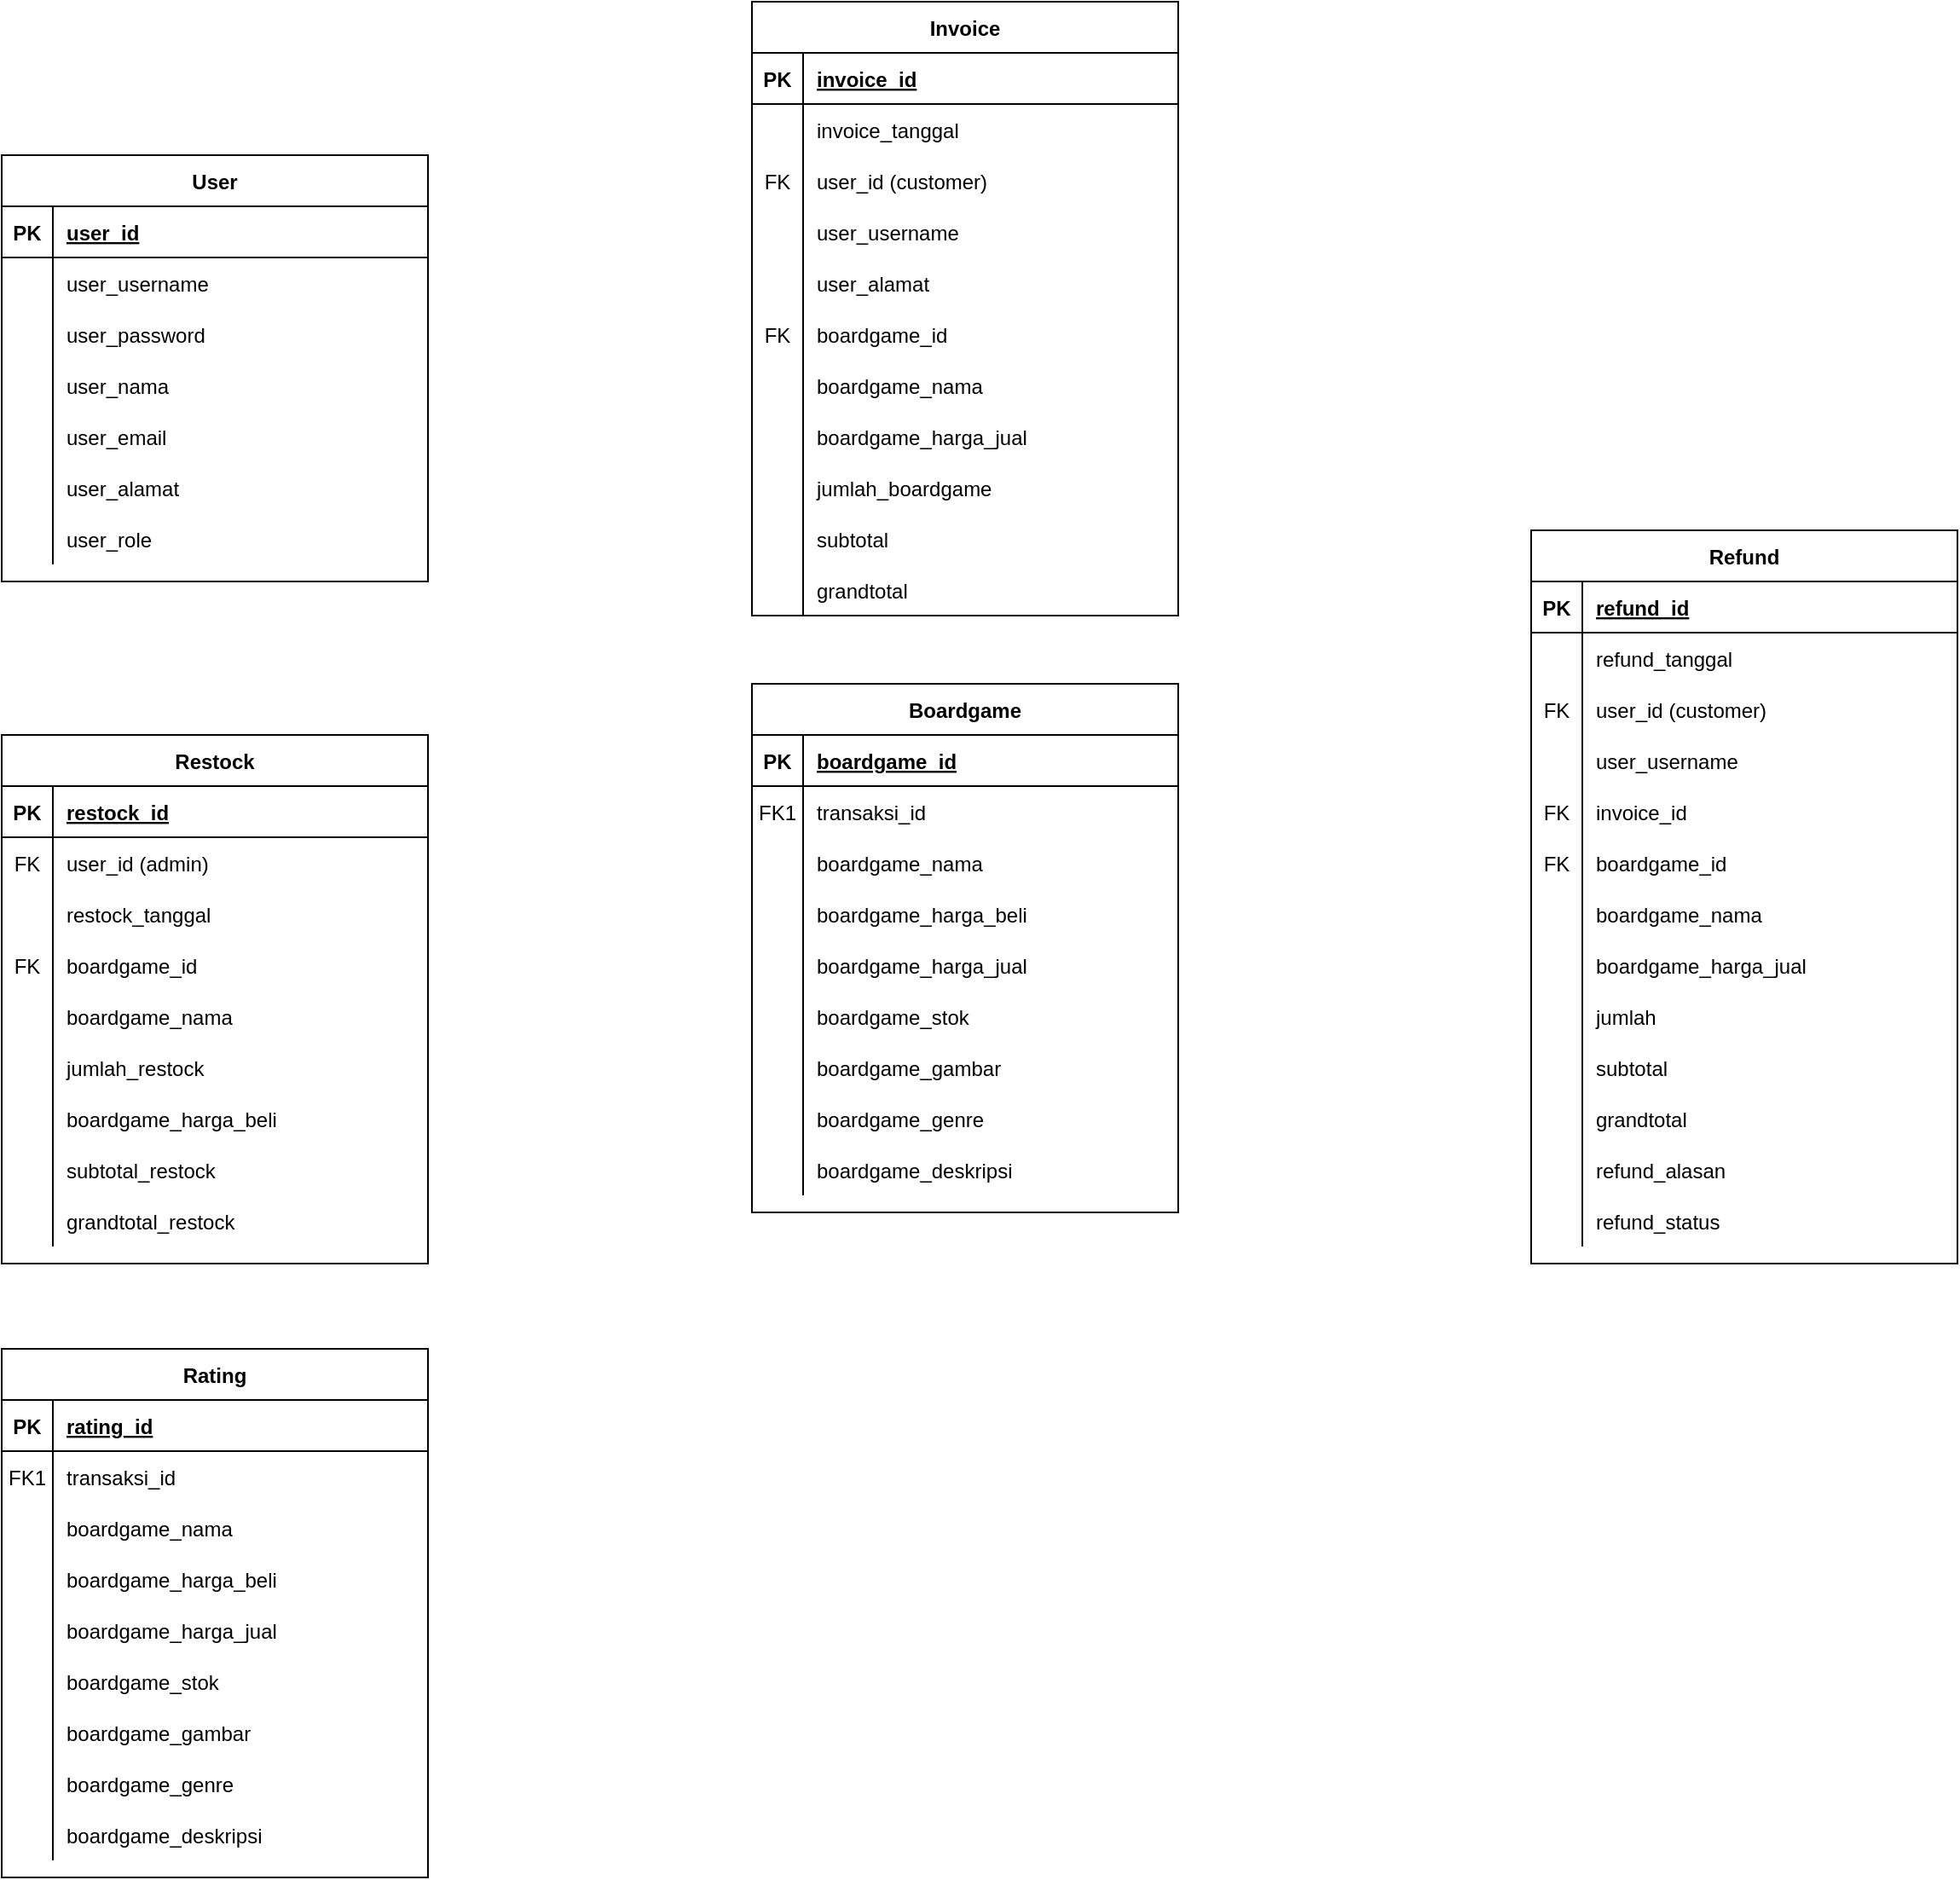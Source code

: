 <mxfile version="16.5.1" type="device"><diagram id="yUJh_EiVW8-0mpAHqw86" name="Page-1"><mxGraphModel dx="1497" dy="921" grid="1" gridSize="10" guides="1" tooltips="1" connect="1" arrows="1" fold="1" page="1" pageScale="1" pageWidth="850" pageHeight="1100" math="0" shadow="0"><root><mxCell id="0"/><mxCell id="1" parent="0"/><mxCell id="H5NenRMoSsodgB9nX_Hg-1" value="Invoice" style="shape=table;startSize=30;container=1;collapsible=1;childLayout=tableLayout;fixedRows=1;rowLines=0;fontStyle=1;align=center;resizeLast=1;" parent="1" vertex="1"><mxGeometry x="710" y="370" width="250" height="360" as="geometry"/></mxCell><mxCell id="H5NenRMoSsodgB9nX_Hg-2" value="" style="shape=partialRectangle;collapsible=0;dropTarget=0;pointerEvents=0;fillColor=none;points=[[0,0.5],[1,0.5]];portConstraint=eastwest;top=0;left=0;right=0;bottom=1;" parent="H5NenRMoSsodgB9nX_Hg-1" vertex="1"><mxGeometry y="30" width="250" height="30" as="geometry"/></mxCell><mxCell id="H5NenRMoSsodgB9nX_Hg-3" value="PK" style="shape=partialRectangle;overflow=hidden;connectable=0;fillColor=none;top=0;left=0;bottom=0;right=0;fontStyle=1;" parent="H5NenRMoSsodgB9nX_Hg-2" vertex="1"><mxGeometry width="30" height="30" as="geometry"><mxRectangle width="30" height="30" as="alternateBounds"/></mxGeometry></mxCell><mxCell id="H5NenRMoSsodgB9nX_Hg-4" value="invoice_id" style="shape=partialRectangle;overflow=hidden;connectable=0;fillColor=none;top=0;left=0;bottom=0;right=0;align=left;spacingLeft=6;fontStyle=5;" parent="H5NenRMoSsodgB9nX_Hg-2" vertex="1"><mxGeometry x="30" width="220" height="30" as="geometry"><mxRectangle width="220" height="30" as="alternateBounds"/></mxGeometry></mxCell><mxCell id="H5NenRMoSsodgB9nX_Hg-5" value="" style="shape=partialRectangle;collapsible=0;dropTarget=0;pointerEvents=0;fillColor=none;points=[[0,0.5],[1,0.5]];portConstraint=eastwest;top=0;left=0;right=0;bottom=0;" parent="H5NenRMoSsodgB9nX_Hg-1" vertex="1"><mxGeometry y="60" width="250" height="30" as="geometry"/></mxCell><mxCell id="H5NenRMoSsodgB9nX_Hg-6" value="" style="shape=partialRectangle;overflow=hidden;connectable=0;fillColor=none;top=0;left=0;bottom=0;right=0;" parent="H5NenRMoSsodgB9nX_Hg-5" vertex="1"><mxGeometry width="30" height="30" as="geometry"><mxRectangle width="30" height="30" as="alternateBounds"/></mxGeometry></mxCell><mxCell id="H5NenRMoSsodgB9nX_Hg-7" value="invoice_tanggal" style="shape=partialRectangle;overflow=hidden;connectable=0;fillColor=none;top=0;left=0;bottom=0;right=0;align=left;spacingLeft=6;" parent="H5NenRMoSsodgB9nX_Hg-5" vertex="1"><mxGeometry x="30" width="220" height="30" as="geometry"><mxRectangle width="220" height="30" as="alternateBounds"/></mxGeometry></mxCell><mxCell id="H5NenRMoSsodgB9nX_Hg-8" value="" style="shape=partialRectangle;collapsible=0;dropTarget=0;pointerEvents=0;fillColor=none;points=[[0,0.5],[1,0.5]];portConstraint=eastwest;top=0;left=0;right=0;bottom=0;" parent="H5NenRMoSsodgB9nX_Hg-1" vertex="1"><mxGeometry y="90" width="250" height="30" as="geometry"/></mxCell><mxCell id="H5NenRMoSsodgB9nX_Hg-9" value="FK" style="shape=partialRectangle;overflow=hidden;connectable=0;fillColor=none;top=0;left=0;bottom=0;right=0;" parent="H5NenRMoSsodgB9nX_Hg-8" vertex="1"><mxGeometry width="30" height="30" as="geometry"><mxRectangle width="30" height="30" as="alternateBounds"/></mxGeometry></mxCell><mxCell id="H5NenRMoSsodgB9nX_Hg-10" value="user_id (customer)" style="shape=partialRectangle;overflow=hidden;connectable=0;fillColor=none;top=0;left=0;bottom=0;right=0;align=left;spacingLeft=6;" parent="H5NenRMoSsodgB9nX_Hg-8" vertex="1"><mxGeometry x="30" width="220" height="30" as="geometry"><mxRectangle width="220" height="30" as="alternateBounds"/></mxGeometry></mxCell><mxCell id="H5NenRMoSsodgB9nX_Hg-11" value="" style="shape=partialRectangle;collapsible=0;dropTarget=0;pointerEvents=0;fillColor=none;points=[[0,0.5],[1,0.5]];portConstraint=eastwest;top=0;left=0;right=0;bottom=0;" parent="H5NenRMoSsodgB9nX_Hg-1" vertex="1"><mxGeometry y="120" width="250" height="30" as="geometry"/></mxCell><mxCell id="H5NenRMoSsodgB9nX_Hg-12" value="" style="shape=partialRectangle;overflow=hidden;connectable=0;fillColor=none;top=0;left=0;bottom=0;right=0;" parent="H5NenRMoSsodgB9nX_Hg-11" vertex="1"><mxGeometry width="30" height="30" as="geometry"><mxRectangle width="30" height="30" as="alternateBounds"/></mxGeometry></mxCell><mxCell id="H5NenRMoSsodgB9nX_Hg-13" value="user_username" style="shape=partialRectangle;overflow=hidden;connectable=0;fillColor=none;top=0;left=0;bottom=0;right=0;align=left;spacingLeft=6;" parent="H5NenRMoSsodgB9nX_Hg-11" vertex="1"><mxGeometry x="30" width="220" height="30" as="geometry"><mxRectangle width="220" height="30" as="alternateBounds"/></mxGeometry></mxCell><mxCell id="H5NenRMoSsodgB9nX_Hg-14" value="" style="shape=partialRectangle;collapsible=0;dropTarget=0;pointerEvents=0;fillColor=none;points=[[0,0.5],[1,0.5]];portConstraint=eastwest;top=0;left=0;right=0;bottom=0;" parent="H5NenRMoSsodgB9nX_Hg-1" vertex="1"><mxGeometry y="150" width="250" height="30" as="geometry"/></mxCell><mxCell id="H5NenRMoSsodgB9nX_Hg-15" value="" style="shape=partialRectangle;overflow=hidden;connectable=0;fillColor=none;top=0;left=0;bottom=0;right=0;" parent="H5NenRMoSsodgB9nX_Hg-14" vertex="1"><mxGeometry width="30" height="30" as="geometry"><mxRectangle width="30" height="30" as="alternateBounds"/></mxGeometry></mxCell><mxCell id="H5NenRMoSsodgB9nX_Hg-16" value="user_alamat" style="shape=partialRectangle;overflow=hidden;connectable=0;fillColor=none;top=0;left=0;bottom=0;right=0;align=left;spacingLeft=6;" parent="H5NenRMoSsodgB9nX_Hg-14" vertex="1"><mxGeometry x="30" width="220" height="30" as="geometry"><mxRectangle width="220" height="30" as="alternateBounds"/></mxGeometry></mxCell><mxCell id="H5NenRMoSsodgB9nX_Hg-20" value="" style="shape=partialRectangle;collapsible=0;dropTarget=0;pointerEvents=0;fillColor=none;points=[[0,0.5],[1,0.5]];portConstraint=eastwest;top=0;left=0;right=0;bottom=0;" parent="H5NenRMoSsodgB9nX_Hg-1" vertex="1"><mxGeometry y="180" width="250" height="30" as="geometry"/></mxCell><mxCell id="H5NenRMoSsodgB9nX_Hg-21" value="FK" style="shape=partialRectangle;overflow=hidden;connectable=0;fillColor=none;top=0;left=0;bottom=0;right=0;" parent="H5NenRMoSsodgB9nX_Hg-20" vertex="1"><mxGeometry width="30" height="30" as="geometry"><mxRectangle width="30" height="30" as="alternateBounds"/></mxGeometry></mxCell><mxCell id="H5NenRMoSsodgB9nX_Hg-22" value="boardgame_id" style="shape=partialRectangle;overflow=hidden;connectable=0;fillColor=none;top=0;left=0;bottom=0;right=0;align=left;spacingLeft=6;" parent="H5NenRMoSsodgB9nX_Hg-20" vertex="1"><mxGeometry x="30" width="220" height="30" as="geometry"><mxRectangle width="220" height="30" as="alternateBounds"/></mxGeometry></mxCell><mxCell id="H5NenRMoSsodgB9nX_Hg-23" value="" style="shape=partialRectangle;collapsible=0;dropTarget=0;pointerEvents=0;fillColor=none;points=[[0,0.5],[1,0.5]];portConstraint=eastwest;top=0;left=0;right=0;bottom=0;" parent="H5NenRMoSsodgB9nX_Hg-1" vertex="1"><mxGeometry y="210" width="250" height="30" as="geometry"/></mxCell><mxCell id="H5NenRMoSsodgB9nX_Hg-24" value="" style="shape=partialRectangle;overflow=hidden;connectable=0;fillColor=none;top=0;left=0;bottom=0;right=0;" parent="H5NenRMoSsodgB9nX_Hg-23" vertex="1"><mxGeometry width="30" height="30" as="geometry"><mxRectangle width="30" height="30" as="alternateBounds"/></mxGeometry></mxCell><mxCell id="H5NenRMoSsodgB9nX_Hg-25" value="boardgame_nama" style="shape=partialRectangle;overflow=hidden;connectable=0;fillColor=none;top=0;left=0;bottom=0;right=0;align=left;spacingLeft=6;" parent="H5NenRMoSsodgB9nX_Hg-23" vertex="1"><mxGeometry x="30" width="220" height="30" as="geometry"><mxRectangle width="220" height="30" as="alternateBounds"/></mxGeometry></mxCell><mxCell id="H5NenRMoSsodgB9nX_Hg-26" value="" style="shape=partialRectangle;collapsible=0;dropTarget=0;pointerEvents=0;fillColor=none;points=[[0,0.5],[1,0.5]];portConstraint=eastwest;top=0;left=0;right=0;bottom=0;" parent="H5NenRMoSsodgB9nX_Hg-1" vertex="1"><mxGeometry y="240" width="250" height="30" as="geometry"/></mxCell><mxCell id="H5NenRMoSsodgB9nX_Hg-27" value="" style="shape=partialRectangle;overflow=hidden;connectable=0;fillColor=none;top=0;left=0;bottom=0;right=0;" parent="H5NenRMoSsodgB9nX_Hg-26" vertex="1"><mxGeometry width="30" height="30" as="geometry"><mxRectangle width="30" height="30" as="alternateBounds"/></mxGeometry></mxCell><mxCell id="H5NenRMoSsodgB9nX_Hg-28" value="boardgame_harga_jual" style="shape=partialRectangle;overflow=hidden;connectable=0;fillColor=none;top=0;left=0;bottom=0;right=0;align=left;spacingLeft=6;" parent="H5NenRMoSsodgB9nX_Hg-26" vertex="1"><mxGeometry x="30" width="220" height="30" as="geometry"><mxRectangle width="220" height="30" as="alternateBounds"/></mxGeometry></mxCell><mxCell id="H5NenRMoSsodgB9nX_Hg-29" value="" style="shape=partialRectangle;collapsible=0;dropTarget=0;pointerEvents=0;fillColor=none;points=[[0,0.5],[1,0.5]];portConstraint=eastwest;top=0;left=0;right=0;bottom=0;" parent="H5NenRMoSsodgB9nX_Hg-1" vertex="1"><mxGeometry y="270" width="250" height="30" as="geometry"/></mxCell><mxCell id="H5NenRMoSsodgB9nX_Hg-30" value="" style="shape=partialRectangle;overflow=hidden;connectable=0;fillColor=none;top=0;left=0;bottom=0;right=0;" parent="H5NenRMoSsodgB9nX_Hg-29" vertex="1"><mxGeometry width="30" height="30" as="geometry"><mxRectangle width="30" height="30" as="alternateBounds"/></mxGeometry></mxCell><mxCell id="H5NenRMoSsodgB9nX_Hg-31" value="jumlah_boardgame" style="shape=partialRectangle;overflow=hidden;connectable=0;fillColor=none;top=0;left=0;bottom=0;right=0;align=left;spacingLeft=6;" parent="H5NenRMoSsodgB9nX_Hg-29" vertex="1"><mxGeometry x="30" width="220" height="30" as="geometry"><mxRectangle width="220" height="30" as="alternateBounds"/></mxGeometry></mxCell><mxCell id="H5NenRMoSsodgB9nX_Hg-32" value="" style="shape=partialRectangle;collapsible=0;dropTarget=0;pointerEvents=0;fillColor=none;points=[[0,0.5],[1,0.5]];portConstraint=eastwest;top=0;left=0;right=0;bottom=0;" parent="H5NenRMoSsodgB9nX_Hg-1" vertex="1"><mxGeometry y="300" width="250" height="30" as="geometry"/></mxCell><mxCell id="H5NenRMoSsodgB9nX_Hg-33" value="" style="shape=partialRectangle;overflow=hidden;connectable=0;fillColor=none;top=0;left=0;bottom=0;right=0;" parent="H5NenRMoSsodgB9nX_Hg-32" vertex="1"><mxGeometry width="30" height="30" as="geometry"><mxRectangle width="30" height="30" as="alternateBounds"/></mxGeometry></mxCell><mxCell id="H5NenRMoSsodgB9nX_Hg-34" value="subtotal" style="shape=partialRectangle;overflow=hidden;connectable=0;fillColor=none;top=0;left=0;bottom=0;right=0;align=left;spacingLeft=6;" parent="H5NenRMoSsodgB9nX_Hg-32" vertex="1"><mxGeometry x="30" width="220" height="30" as="geometry"><mxRectangle width="220" height="30" as="alternateBounds"/></mxGeometry></mxCell><mxCell id="H5NenRMoSsodgB9nX_Hg-35" value="" style="shape=partialRectangle;collapsible=0;dropTarget=0;pointerEvents=0;fillColor=none;points=[[0,0.5],[1,0.5]];portConstraint=eastwest;top=0;left=0;right=0;bottom=0;" parent="H5NenRMoSsodgB9nX_Hg-1" vertex="1"><mxGeometry y="330" width="250" height="30" as="geometry"/></mxCell><mxCell id="H5NenRMoSsodgB9nX_Hg-36" value="" style="shape=partialRectangle;overflow=hidden;connectable=0;fillColor=none;top=0;left=0;bottom=0;right=0;" parent="H5NenRMoSsodgB9nX_Hg-35" vertex="1"><mxGeometry width="30" height="30" as="geometry"><mxRectangle width="30" height="30" as="alternateBounds"/></mxGeometry></mxCell><mxCell id="H5NenRMoSsodgB9nX_Hg-37" value="grandtotal" style="shape=partialRectangle;overflow=hidden;connectable=0;fillColor=none;top=0;left=0;bottom=0;right=0;align=left;spacingLeft=6;" parent="H5NenRMoSsodgB9nX_Hg-35" vertex="1"><mxGeometry x="30" width="220" height="30" as="geometry"><mxRectangle width="220" height="30" as="alternateBounds"/></mxGeometry></mxCell><mxCell id="H5NenRMoSsodgB9nX_Hg-38" value="Boardgame" style="shape=table;startSize=30;container=1;collapsible=1;childLayout=tableLayout;fixedRows=1;rowLines=0;fontStyle=1;align=center;resizeLast=1;" parent="1" vertex="1"><mxGeometry x="710" y="770" width="250" height="310" as="geometry"/></mxCell><mxCell id="H5NenRMoSsodgB9nX_Hg-39" value="" style="shape=partialRectangle;collapsible=0;dropTarget=0;pointerEvents=0;fillColor=none;points=[[0,0.5],[1,0.5]];portConstraint=eastwest;top=0;left=0;right=0;bottom=1;" parent="H5NenRMoSsodgB9nX_Hg-38" vertex="1"><mxGeometry y="30" width="250" height="30" as="geometry"/></mxCell><mxCell id="H5NenRMoSsodgB9nX_Hg-40" value="PK" style="shape=partialRectangle;overflow=hidden;connectable=0;fillColor=none;top=0;left=0;bottom=0;right=0;fontStyle=1;" parent="H5NenRMoSsodgB9nX_Hg-39" vertex="1"><mxGeometry width="30" height="30" as="geometry"><mxRectangle width="30" height="30" as="alternateBounds"/></mxGeometry></mxCell><mxCell id="H5NenRMoSsodgB9nX_Hg-41" value="boardgame_id" style="shape=partialRectangle;overflow=hidden;connectable=0;fillColor=none;top=0;left=0;bottom=0;right=0;align=left;spacingLeft=6;fontStyle=5;" parent="H5NenRMoSsodgB9nX_Hg-39" vertex="1"><mxGeometry x="30" width="220" height="30" as="geometry"><mxRectangle width="220" height="30" as="alternateBounds"/></mxGeometry></mxCell><mxCell id="H5NenRMoSsodgB9nX_Hg-42" value="" style="shape=partialRectangle;collapsible=0;dropTarget=0;pointerEvents=0;fillColor=none;points=[[0,0.5],[1,0.5]];portConstraint=eastwest;top=0;left=0;right=0;bottom=0;" parent="H5NenRMoSsodgB9nX_Hg-38" vertex="1"><mxGeometry y="60" width="250" height="30" as="geometry"/></mxCell><mxCell id="H5NenRMoSsodgB9nX_Hg-43" value="FK1" style="shape=partialRectangle;overflow=hidden;connectable=0;fillColor=none;top=0;left=0;bottom=0;right=0;" parent="H5NenRMoSsodgB9nX_Hg-42" vertex="1"><mxGeometry width="30" height="30" as="geometry"><mxRectangle width="30" height="30" as="alternateBounds"/></mxGeometry></mxCell><mxCell id="H5NenRMoSsodgB9nX_Hg-44" value="transaksi_id" style="shape=partialRectangle;overflow=hidden;connectable=0;fillColor=none;top=0;left=0;bottom=0;right=0;align=left;spacingLeft=6;" parent="H5NenRMoSsodgB9nX_Hg-42" vertex="1"><mxGeometry x="30" width="220" height="30" as="geometry"><mxRectangle width="220" height="30" as="alternateBounds"/></mxGeometry></mxCell><mxCell id="H5NenRMoSsodgB9nX_Hg-45" value="" style="shape=partialRectangle;collapsible=0;dropTarget=0;pointerEvents=0;fillColor=none;points=[[0,0.5],[1,0.5]];portConstraint=eastwest;top=0;left=0;right=0;bottom=0;" parent="H5NenRMoSsodgB9nX_Hg-38" vertex="1"><mxGeometry y="90" width="250" height="30" as="geometry"/></mxCell><mxCell id="H5NenRMoSsodgB9nX_Hg-46" value="" style="shape=partialRectangle;overflow=hidden;connectable=0;fillColor=none;top=0;left=0;bottom=0;right=0;" parent="H5NenRMoSsodgB9nX_Hg-45" vertex="1"><mxGeometry width="30" height="30" as="geometry"><mxRectangle width="30" height="30" as="alternateBounds"/></mxGeometry></mxCell><mxCell id="H5NenRMoSsodgB9nX_Hg-47" value="boardgame_nama" style="shape=partialRectangle;overflow=hidden;connectable=0;fillColor=none;top=0;left=0;bottom=0;right=0;align=left;spacingLeft=6;" parent="H5NenRMoSsodgB9nX_Hg-45" vertex="1"><mxGeometry x="30" width="220" height="30" as="geometry"><mxRectangle width="220" height="30" as="alternateBounds"/></mxGeometry></mxCell><mxCell id="H5NenRMoSsodgB9nX_Hg-48" value="" style="shape=partialRectangle;collapsible=0;dropTarget=0;pointerEvents=0;fillColor=none;points=[[0,0.5],[1,0.5]];portConstraint=eastwest;top=0;left=0;right=0;bottom=0;" parent="H5NenRMoSsodgB9nX_Hg-38" vertex="1"><mxGeometry y="120" width="250" height="30" as="geometry"/></mxCell><mxCell id="H5NenRMoSsodgB9nX_Hg-49" value="" style="shape=partialRectangle;overflow=hidden;connectable=0;fillColor=none;top=0;left=0;bottom=0;right=0;" parent="H5NenRMoSsodgB9nX_Hg-48" vertex="1"><mxGeometry width="30" height="30" as="geometry"><mxRectangle width="30" height="30" as="alternateBounds"/></mxGeometry></mxCell><mxCell id="H5NenRMoSsodgB9nX_Hg-50" value="boardgame_harga_beli" style="shape=partialRectangle;overflow=hidden;connectable=0;fillColor=none;top=0;left=0;bottom=0;right=0;align=left;spacingLeft=6;" parent="H5NenRMoSsodgB9nX_Hg-48" vertex="1"><mxGeometry x="30" width="220" height="30" as="geometry"><mxRectangle width="220" height="30" as="alternateBounds"/></mxGeometry></mxCell><mxCell id="H5NenRMoSsodgB9nX_Hg-51" value="" style="shape=partialRectangle;collapsible=0;dropTarget=0;pointerEvents=0;fillColor=none;points=[[0,0.5],[1,0.5]];portConstraint=eastwest;top=0;left=0;right=0;bottom=0;" parent="H5NenRMoSsodgB9nX_Hg-38" vertex="1"><mxGeometry y="150" width="250" height="30" as="geometry"/></mxCell><mxCell id="H5NenRMoSsodgB9nX_Hg-52" value="" style="shape=partialRectangle;overflow=hidden;connectable=0;fillColor=none;top=0;left=0;bottom=0;right=0;" parent="H5NenRMoSsodgB9nX_Hg-51" vertex="1"><mxGeometry width="30" height="30" as="geometry"><mxRectangle width="30" height="30" as="alternateBounds"/></mxGeometry></mxCell><mxCell id="H5NenRMoSsodgB9nX_Hg-53" value="boardgame_harga_jual" style="shape=partialRectangle;overflow=hidden;connectable=0;fillColor=none;top=0;left=0;bottom=0;right=0;align=left;spacingLeft=6;" parent="H5NenRMoSsodgB9nX_Hg-51" vertex="1"><mxGeometry x="30" width="220" height="30" as="geometry"><mxRectangle width="220" height="30" as="alternateBounds"/></mxGeometry></mxCell><mxCell id="H5NenRMoSsodgB9nX_Hg-54" value="" style="shape=partialRectangle;collapsible=0;dropTarget=0;pointerEvents=0;fillColor=none;points=[[0,0.5],[1,0.5]];portConstraint=eastwest;top=0;left=0;right=0;bottom=0;" parent="H5NenRMoSsodgB9nX_Hg-38" vertex="1"><mxGeometry y="180" width="250" height="30" as="geometry"/></mxCell><mxCell id="H5NenRMoSsodgB9nX_Hg-55" value="" style="shape=partialRectangle;overflow=hidden;connectable=0;fillColor=none;top=0;left=0;bottom=0;right=0;" parent="H5NenRMoSsodgB9nX_Hg-54" vertex="1"><mxGeometry width="30" height="30" as="geometry"><mxRectangle width="30" height="30" as="alternateBounds"/></mxGeometry></mxCell><mxCell id="H5NenRMoSsodgB9nX_Hg-56" value="boardgame_stok" style="shape=partialRectangle;overflow=hidden;connectable=0;fillColor=none;top=0;left=0;bottom=0;right=0;align=left;spacingLeft=6;" parent="H5NenRMoSsodgB9nX_Hg-54" vertex="1"><mxGeometry x="30" width="220" height="30" as="geometry"><mxRectangle width="220" height="30" as="alternateBounds"/></mxGeometry></mxCell><mxCell id="H5NenRMoSsodgB9nX_Hg-57" value="" style="shape=partialRectangle;collapsible=0;dropTarget=0;pointerEvents=0;fillColor=none;points=[[0,0.5],[1,0.5]];portConstraint=eastwest;top=0;left=0;right=0;bottom=0;" parent="H5NenRMoSsodgB9nX_Hg-38" vertex="1"><mxGeometry y="210" width="250" height="30" as="geometry"/></mxCell><mxCell id="H5NenRMoSsodgB9nX_Hg-58" value="" style="shape=partialRectangle;overflow=hidden;connectable=0;fillColor=none;top=0;left=0;bottom=0;right=0;" parent="H5NenRMoSsodgB9nX_Hg-57" vertex="1"><mxGeometry width="30" height="30" as="geometry"><mxRectangle width="30" height="30" as="alternateBounds"/></mxGeometry></mxCell><mxCell id="H5NenRMoSsodgB9nX_Hg-59" value="boardgame_gambar" style="shape=partialRectangle;overflow=hidden;connectable=0;fillColor=none;top=0;left=0;bottom=0;right=0;align=left;spacingLeft=6;" parent="H5NenRMoSsodgB9nX_Hg-57" vertex="1"><mxGeometry x="30" width="220" height="30" as="geometry"><mxRectangle width="220" height="30" as="alternateBounds"/></mxGeometry></mxCell><mxCell id="H5NenRMoSsodgB9nX_Hg-60" value="" style="shape=partialRectangle;collapsible=0;dropTarget=0;pointerEvents=0;fillColor=none;points=[[0,0.5],[1,0.5]];portConstraint=eastwest;top=0;left=0;right=0;bottom=0;" parent="H5NenRMoSsodgB9nX_Hg-38" vertex="1"><mxGeometry y="240" width="250" height="30" as="geometry"/></mxCell><mxCell id="H5NenRMoSsodgB9nX_Hg-61" value="" style="shape=partialRectangle;overflow=hidden;connectable=0;fillColor=none;top=0;left=0;bottom=0;right=0;" parent="H5NenRMoSsodgB9nX_Hg-60" vertex="1"><mxGeometry width="30" height="30" as="geometry"><mxRectangle width="30" height="30" as="alternateBounds"/></mxGeometry></mxCell><mxCell id="H5NenRMoSsodgB9nX_Hg-62" value="boardgame_genre" style="shape=partialRectangle;overflow=hidden;connectable=0;fillColor=none;top=0;left=0;bottom=0;right=0;align=left;spacingLeft=6;" parent="H5NenRMoSsodgB9nX_Hg-60" vertex="1"><mxGeometry x="30" width="220" height="30" as="geometry"><mxRectangle width="220" height="30" as="alternateBounds"/></mxGeometry></mxCell><mxCell id="H5NenRMoSsodgB9nX_Hg-63" value="" style="shape=partialRectangle;collapsible=0;dropTarget=0;pointerEvents=0;fillColor=none;points=[[0,0.5],[1,0.5]];portConstraint=eastwest;top=0;left=0;right=0;bottom=0;" parent="H5NenRMoSsodgB9nX_Hg-38" vertex="1"><mxGeometry y="270" width="250" height="30" as="geometry"/></mxCell><mxCell id="H5NenRMoSsodgB9nX_Hg-64" value="" style="shape=partialRectangle;overflow=hidden;connectable=0;fillColor=none;top=0;left=0;bottom=0;right=0;" parent="H5NenRMoSsodgB9nX_Hg-63" vertex="1"><mxGeometry width="30" height="30" as="geometry"><mxRectangle width="30" height="30" as="alternateBounds"/></mxGeometry></mxCell><mxCell id="H5NenRMoSsodgB9nX_Hg-65" value="boardgame_deskripsi" style="shape=partialRectangle;overflow=hidden;connectable=0;fillColor=none;top=0;left=0;bottom=0;right=0;align=left;spacingLeft=6;" parent="H5NenRMoSsodgB9nX_Hg-63" vertex="1"><mxGeometry x="30" width="220" height="30" as="geometry"><mxRectangle width="220" height="30" as="alternateBounds"/></mxGeometry></mxCell><mxCell id="H5NenRMoSsodgB9nX_Hg-101" value="Restock" style="shape=table;startSize=30;container=1;collapsible=1;childLayout=tableLayout;fixedRows=1;rowLines=0;fontStyle=1;align=center;resizeLast=1;" parent="1" vertex="1"><mxGeometry x="270" y="800" width="250" height="310.0" as="geometry"/></mxCell><mxCell id="H5NenRMoSsodgB9nX_Hg-102" value="" style="shape=partialRectangle;collapsible=0;dropTarget=0;pointerEvents=0;fillColor=none;points=[[0,0.5],[1,0.5]];portConstraint=eastwest;top=0;left=0;right=0;bottom=1;" parent="H5NenRMoSsodgB9nX_Hg-101" vertex="1"><mxGeometry y="30" width="250" height="30" as="geometry"/></mxCell><mxCell id="H5NenRMoSsodgB9nX_Hg-103" value="PK" style="shape=partialRectangle;overflow=hidden;connectable=0;fillColor=none;top=0;left=0;bottom=0;right=0;fontStyle=1;" parent="H5NenRMoSsodgB9nX_Hg-102" vertex="1"><mxGeometry width="30" height="30" as="geometry"><mxRectangle width="30" height="30" as="alternateBounds"/></mxGeometry></mxCell><mxCell id="H5NenRMoSsodgB9nX_Hg-104" value="restock_id" style="shape=partialRectangle;overflow=hidden;connectable=0;fillColor=none;top=0;left=0;bottom=0;right=0;align=left;spacingLeft=6;fontStyle=5;" parent="H5NenRMoSsodgB9nX_Hg-102" vertex="1"><mxGeometry x="30" width="220" height="30" as="geometry"><mxRectangle width="220" height="30" as="alternateBounds"/></mxGeometry></mxCell><mxCell id="H5NenRMoSsodgB9nX_Hg-105" value="" style="shape=partialRectangle;collapsible=0;dropTarget=0;pointerEvents=0;fillColor=none;points=[[0,0.5],[1,0.5]];portConstraint=eastwest;top=0;left=0;right=0;bottom=0;" parent="H5NenRMoSsodgB9nX_Hg-101" vertex="1"><mxGeometry y="60" width="250" height="30" as="geometry"/></mxCell><mxCell id="H5NenRMoSsodgB9nX_Hg-106" value="FK" style="shape=partialRectangle;overflow=hidden;connectable=0;fillColor=none;top=0;left=0;bottom=0;right=0;" parent="H5NenRMoSsodgB9nX_Hg-105" vertex="1"><mxGeometry width="30" height="30" as="geometry"><mxRectangle width="30" height="30" as="alternateBounds"/></mxGeometry></mxCell><mxCell id="H5NenRMoSsodgB9nX_Hg-107" value="user_id (admin)" style="shape=partialRectangle;overflow=hidden;connectable=0;fillColor=none;top=0;left=0;bottom=0;right=0;align=left;spacingLeft=6;" parent="H5NenRMoSsodgB9nX_Hg-105" vertex="1"><mxGeometry x="30" width="220" height="30" as="geometry"><mxRectangle width="220" height="30" as="alternateBounds"/></mxGeometry></mxCell><mxCell id="H5NenRMoSsodgB9nX_Hg-108" value="" style="shape=partialRectangle;collapsible=0;dropTarget=0;pointerEvents=0;fillColor=none;points=[[0,0.5],[1,0.5]];portConstraint=eastwest;top=0;left=0;right=0;bottom=0;" parent="H5NenRMoSsodgB9nX_Hg-101" vertex="1"><mxGeometry y="90" width="250" height="30" as="geometry"/></mxCell><mxCell id="H5NenRMoSsodgB9nX_Hg-109" value="" style="shape=partialRectangle;overflow=hidden;connectable=0;fillColor=none;top=0;left=0;bottom=0;right=0;" parent="H5NenRMoSsodgB9nX_Hg-108" vertex="1"><mxGeometry width="30" height="30" as="geometry"><mxRectangle width="30" height="30" as="alternateBounds"/></mxGeometry></mxCell><mxCell id="H5NenRMoSsodgB9nX_Hg-110" value="restock_tanggal" style="shape=partialRectangle;overflow=hidden;connectable=0;fillColor=none;top=0;left=0;bottom=0;right=0;align=left;spacingLeft=6;" parent="H5NenRMoSsodgB9nX_Hg-108" vertex="1"><mxGeometry x="30" width="220" height="30" as="geometry"><mxRectangle width="220" height="30" as="alternateBounds"/></mxGeometry></mxCell><mxCell id="H5NenRMoSsodgB9nX_Hg-111" value="" style="shape=partialRectangle;collapsible=0;dropTarget=0;pointerEvents=0;fillColor=none;points=[[0,0.5],[1,0.5]];portConstraint=eastwest;top=0;left=0;right=0;bottom=0;" parent="H5NenRMoSsodgB9nX_Hg-101" vertex="1"><mxGeometry y="120" width="250" height="30" as="geometry"/></mxCell><mxCell id="H5NenRMoSsodgB9nX_Hg-112" value="FK" style="shape=partialRectangle;overflow=hidden;connectable=0;fillColor=none;top=0;left=0;bottom=0;right=0;" parent="H5NenRMoSsodgB9nX_Hg-111" vertex="1"><mxGeometry width="30" height="30" as="geometry"><mxRectangle width="30" height="30" as="alternateBounds"/></mxGeometry></mxCell><mxCell id="H5NenRMoSsodgB9nX_Hg-113" value="boardgame_id" style="shape=partialRectangle;overflow=hidden;connectable=0;fillColor=none;top=0;left=0;bottom=0;right=0;align=left;spacingLeft=6;" parent="H5NenRMoSsodgB9nX_Hg-111" vertex="1"><mxGeometry x="30" width="220" height="30" as="geometry"><mxRectangle width="220" height="30" as="alternateBounds"/></mxGeometry></mxCell><mxCell id="H5NenRMoSsodgB9nX_Hg-114" value="" style="shape=partialRectangle;collapsible=0;dropTarget=0;pointerEvents=0;fillColor=none;points=[[0,0.5],[1,0.5]];portConstraint=eastwest;top=0;left=0;right=0;bottom=0;" parent="H5NenRMoSsodgB9nX_Hg-101" vertex="1"><mxGeometry y="150" width="250" height="30" as="geometry"/></mxCell><mxCell id="H5NenRMoSsodgB9nX_Hg-115" value="" style="shape=partialRectangle;overflow=hidden;connectable=0;fillColor=none;top=0;left=0;bottom=0;right=0;" parent="H5NenRMoSsodgB9nX_Hg-114" vertex="1"><mxGeometry width="30" height="30" as="geometry"><mxRectangle width="30" height="30" as="alternateBounds"/></mxGeometry></mxCell><mxCell id="H5NenRMoSsodgB9nX_Hg-116" value="boardgame_nama" style="shape=partialRectangle;overflow=hidden;connectable=0;fillColor=none;top=0;left=0;bottom=0;right=0;align=left;spacingLeft=6;" parent="H5NenRMoSsodgB9nX_Hg-114" vertex="1"><mxGeometry x="30" width="220" height="30" as="geometry"><mxRectangle width="220" height="30" as="alternateBounds"/></mxGeometry></mxCell><mxCell id="H5NenRMoSsodgB9nX_Hg-117" value="" style="shape=partialRectangle;collapsible=0;dropTarget=0;pointerEvents=0;fillColor=none;points=[[0,0.5],[1,0.5]];portConstraint=eastwest;top=0;left=0;right=0;bottom=0;" parent="H5NenRMoSsodgB9nX_Hg-101" vertex="1"><mxGeometry y="180" width="250" height="30" as="geometry"/></mxCell><mxCell id="H5NenRMoSsodgB9nX_Hg-118" value="" style="shape=partialRectangle;overflow=hidden;connectable=0;fillColor=none;top=0;left=0;bottom=0;right=0;" parent="H5NenRMoSsodgB9nX_Hg-117" vertex="1"><mxGeometry width="30" height="30" as="geometry"><mxRectangle width="30" height="30" as="alternateBounds"/></mxGeometry></mxCell><mxCell id="H5NenRMoSsodgB9nX_Hg-119" value="jumlah_restock" style="shape=partialRectangle;overflow=hidden;connectable=0;fillColor=none;top=0;left=0;bottom=0;right=0;align=left;spacingLeft=6;" parent="H5NenRMoSsodgB9nX_Hg-117" vertex="1"><mxGeometry x="30" width="220" height="30" as="geometry"><mxRectangle width="220" height="30" as="alternateBounds"/></mxGeometry></mxCell><mxCell id="H5NenRMoSsodgB9nX_Hg-120" value="" style="shape=partialRectangle;collapsible=0;dropTarget=0;pointerEvents=0;fillColor=none;points=[[0,0.5],[1,0.5]];portConstraint=eastwest;top=0;left=0;right=0;bottom=0;" parent="H5NenRMoSsodgB9nX_Hg-101" vertex="1"><mxGeometry y="210" width="250" height="30" as="geometry"/></mxCell><mxCell id="H5NenRMoSsodgB9nX_Hg-121" value="" style="shape=partialRectangle;overflow=hidden;connectable=0;fillColor=none;top=0;left=0;bottom=0;right=0;" parent="H5NenRMoSsodgB9nX_Hg-120" vertex="1"><mxGeometry width="30" height="30" as="geometry"><mxRectangle width="30" height="30" as="alternateBounds"/></mxGeometry></mxCell><mxCell id="H5NenRMoSsodgB9nX_Hg-122" value="boardgame_harga_beli" style="shape=partialRectangle;overflow=hidden;connectable=0;fillColor=none;top=0;left=0;bottom=0;right=0;align=left;spacingLeft=6;" parent="H5NenRMoSsodgB9nX_Hg-120" vertex="1"><mxGeometry x="30" width="220" height="30" as="geometry"><mxRectangle width="220" height="30" as="alternateBounds"/></mxGeometry></mxCell><mxCell id="H5NenRMoSsodgB9nX_Hg-123" value="" style="shape=partialRectangle;collapsible=0;dropTarget=0;pointerEvents=0;fillColor=none;points=[[0,0.5],[1,0.5]];portConstraint=eastwest;top=0;left=0;right=0;bottom=0;" parent="H5NenRMoSsodgB9nX_Hg-101" vertex="1"><mxGeometry y="240" width="250" height="30" as="geometry"/></mxCell><mxCell id="H5NenRMoSsodgB9nX_Hg-124" value="" style="shape=partialRectangle;overflow=hidden;connectable=0;fillColor=none;top=0;left=0;bottom=0;right=0;" parent="H5NenRMoSsodgB9nX_Hg-123" vertex="1"><mxGeometry width="30" height="30" as="geometry"><mxRectangle width="30" height="30" as="alternateBounds"/></mxGeometry></mxCell><mxCell id="H5NenRMoSsodgB9nX_Hg-125" value="subtotal_restock" style="shape=partialRectangle;overflow=hidden;connectable=0;fillColor=none;top=0;left=0;bottom=0;right=0;align=left;spacingLeft=6;" parent="H5NenRMoSsodgB9nX_Hg-123" vertex="1"><mxGeometry x="30" width="220" height="30" as="geometry"><mxRectangle width="220" height="30" as="alternateBounds"/></mxGeometry></mxCell><mxCell id="H5NenRMoSsodgB9nX_Hg-126" value="" style="shape=partialRectangle;collapsible=0;dropTarget=0;pointerEvents=0;fillColor=none;points=[[0,0.5],[1,0.5]];portConstraint=eastwest;top=0;left=0;right=0;bottom=0;" parent="H5NenRMoSsodgB9nX_Hg-101" vertex="1"><mxGeometry y="270" width="250" height="30" as="geometry"/></mxCell><mxCell id="H5NenRMoSsodgB9nX_Hg-127" value="" style="shape=partialRectangle;overflow=hidden;connectable=0;fillColor=none;top=0;left=0;bottom=0;right=0;" parent="H5NenRMoSsodgB9nX_Hg-126" vertex="1"><mxGeometry width="30" height="30" as="geometry"><mxRectangle width="30" height="30" as="alternateBounds"/></mxGeometry></mxCell><mxCell id="H5NenRMoSsodgB9nX_Hg-128" value="grandtotal_restock" style="shape=partialRectangle;overflow=hidden;connectable=0;fillColor=none;top=0;left=0;bottom=0;right=0;align=left;spacingLeft=6;" parent="H5NenRMoSsodgB9nX_Hg-126" vertex="1"><mxGeometry x="30" width="220" height="30" as="geometry"><mxRectangle width="220" height="30" as="alternateBounds"/></mxGeometry></mxCell><mxCell id="H5NenRMoSsodgB9nX_Hg-129" value="Refund" style="shape=table;startSize=30;container=1;collapsible=1;childLayout=tableLayout;fixedRows=1;rowLines=0;fontStyle=1;align=center;resizeLast=1;" parent="1" vertex="1"><mxGeometry x="1167" y="680" width="250" height="430.0" as="geometry"/></mxCell><mxCell id="H5NenRMoSsodgB9nX_Hg-130" value="" style="shape=partialRectangle;collapsible=0;dropTarget=0;pointerEvents=0;fillColor=none;points=[[0,0.5],[1,0.5]];portConstraint=eastwest;top=0;left=0;right=0;bottom=1;" parent="H5NenRMoSsodgB9nX_Hg-129" vertex="1"><mxGeometry y="30" width="250" height="30" as="geometry"/></mxCell><mxCell id="H5NenRMoSsodgB9nX_Hg-131" value="PK" style="shape=partialRectangle;overflow=hidden;connectable=0;fillColor=none;top=0;left=0;bottom=0;right=0;fontStyle=1;" parent="H5NenRMoSsodgB9nX_Hg-130" vertex="1"><mxGeometry width="30" height="30" as="geometry"><mxRectangle width="30" height="30" as="alternateBounds"/></mxGeometry></mxCell><mxCell id="H5NenRMoSsodgB9nX_Hg-132" value="refund_id" style="shape=partialRectangle;overflow=hidden;connectable=0;fillColor=none;top=0;left=0;bottom=0;right=0;align=left;spacingLeft=6;fontStyle=5;" parent="H5NenRMoSsodgB9nX_Hg-130" vertex="1"><mxGeometry x="30" width="220" height="30" as="geometry"><mxRectangle width="220" height="30" as="alternateBounds"/></mxGeometry></mxCell><mxCell id="H5NenRMoSsodgB9nX_Hg-133" value="" style="shape=partialRectangle;collapsible=0;dropTarget=0;pointerEvents=0;fillColor=none;points=[[0,0.5],[1,0.5]];portConstraint=eastwest;top=0;left=0;right=0;bottom=0;" parent="H5NenRMoSsodgB9nX_Hg-129" vertex="1"><mxGeometry y="60" width="250" height="30" as="geometry"/></mxCell><mxCell id="H5NenRMoSsodgB9nX_Hg-134" value="" style="shape=partialRectangle;overflow=hidden;connectable=0;fillColor=none;top=0;left=0;bottom=0;right=0;" parent="H5NenRMoSsodgB9nX_Hg-133" vertex="1"><mxGeometry width="30" height="30" as="geometry"><mxRectangle width="30" height="30" as="alternateBounds"/></mxGeometry></mxCell><mxCell id="H5NenRMoSsodgB9nX_Hg-135" value="refund_tanggal" style="shape=partialRectangle;overflow=hidden;connectable=0;fillColor=none;top=0;left=0;bottom=0;right=0;align=left;spacingLeft=6;" parent="H5NenRMoSsodgB9nX_Hg-133" vertex="1"><mxGeometry x="30" width="220" height="30" as="geometry"><mxRectangle width="220" height="30" as="alternateBounds"/></mxGeometry></mxCell><mxCell id="H5NenRMoSsodgB9nX_Hg-136" value="" style="shape=partialRectangle;collapsible=0;dropTarget=0;pointerEvents=0;fillColor=none;points=[[0,0.5],[1,0.5]];portConstraint=eastwest;top=0;left=0;right=0;bottom=0;" parent="H5NenRMoSsodgB9nX_Hg-129" vertex="1"><mxGeometry y="90" width="250" height="30" as="geometry"/></mxCell><mxCell id="H5NenRMoSsodgB9nX_Hg-137" value="FK" style="shape=partialRectangle;overflow=hidden;connectable=0;fillColor=none;top=0;left=0;bottom=0;right=0;" parent="H5NenRMoSsodgB9nX_Hg-136" vertex="1"><mxGeometry width="30" height="30" as="geometry"><mxRectangle width="30" height="30" as="alternateBounds"/></mxGeometry></mxCell><mxCell id="H5NenRMoSsodgB9nX_Hg-138" value="user_id (customer)" style="shape=partialRectangle;overflow=hidden;connectable=0;fillColor=none;top=0;left=0;bottom=0;right=0;align=left;spacingLeft=6;" parent="H5NenRMoSsodgB9nX_Hg-136" vertex="1"><mxGeometry x="30" width="220" height="30" as="geometry"><mxRectangle width="220" height="30" as="alternateBounds"/></mxGeometry></mxCell><mxCell id="H5NenRMoSsodgB9nX_Hg-139" value="" style="shape=partialRectangle;collapsible=0;dropTarget=0;pointerEvents=0;fillColor=none;points=[[0,0.5],[1,0.5]];portConstraint=eastwest;top=0;left=0;right=0;bottom=0;" parent="H5NenRMoSsodgB9nX_Hg-129" vertex="1"><mxGeometry y="120" width="250" height="30" as="geometry"/></mxCell><mxCell id="H5NenRMoSsodgB9nX_Hg-140" value="" style="shape=partialRectangle;overflow=hidden;connectable=0;fillColor=none;top=0;left=0;bottom=0;right=0;" parent="H5NenRMoSsodgB9nX_Hg-139" vertex="1"><mxGeometry width="30" height="30" as="geometry"><mxRectangle width="30" height="30" as="alternateBounds"/></mxGeometry></mxCell><mxCell id="H5NenRMoSsodgB9nX_Hg-141" value="user_username" style="shape=partialRectangle;overflow=hidden;connectable=0;fillColor=none;top=0;left=0;bottom=0;right=0;align=left;spacingLeft=6;" parent="H5NenRMoSsodgB9nX_Hg-139" vertex="1"><mxGeometry x="30" width="220" height="30" as="geometry"><mxRectangle width="220" height="30" as="alternateBounds"/></mxGeometry></mxCell><mxCell id="H5NenRMoSsodgB9nX_Hg-142" value="" style="shape=partialRectangle;collapsible=0;dropTarget=0;pointerEvents=0;fillColor=none;points=[[0,0.5],[1,0.5]];portConstraint=eastwest;top=0;left=0;right=0;bottom=0;" parent="H5NenRMoSsodgB9nX_Hg-129" vertex="1"><mxGeometry y="150" width="250" height="30" as="geometry"/></mxCell><mxCell id="H5NenRMoSsodgB9nX_Hg-143" value="FK" style="shape=partialRectangle;overflow=hidden;connectable=0;fillColor=none;top=0;left=0;bottom=0;right=0;" parent="H5NenRMoSsodgB9nX_Hg-142" vertex="1"><mxGeometry width="30" height="30" as="geometry"><mxRectangle width="30" height="30" as="alternateBounds"/></mxGeometry></mxCell><mxCell id="H5NenRMoSsodgB9nX_Hg-144" value="invoice_id" style="shape=partialRectangle;overflow=hidden;connectable=0;fillColor=none;top=0;left=0;bottom=0;right=0;align=left;spacingLeft=6;" parent="H5NenRMoSsodgB9nX_Hg-142" vertex="1"><mxGeometry x="30" width="220" height="30" as="geometry"><mxRectangle width="220" height="30" as="alternateBounds"/></mxGeometry></mxCell><mxCell id="H5NenRMoSsodgB9nX_Hg-145" value="" style="shape=partialRectangle;collapsible=0;dropTarget=0;pointerEvents=0;fillColor=none;points=[[0,0.5],[1,0.5]];portConstraint=eastwest;top=0;left=0;right=0;bottom=0;" parent="H5NenRMoSsodgB9nX_Hg-129" vertex="1"><mxGeometry y="180" width="250" height="30" as="geometry"/></mxCell><mxCell id="H5NenRMoSsodgB9nX_Hg-146" value="FK" style="shape=partialRectangle;overflow=hidden;connectable=0;fillColor=none;top=0;left=0;bottom=0;right=0;" parent="H5NenRMoSsodgB9nX_Hg-145" vertex="1"><mxGeometry width="30" height="30" as="geometry"><mxRectangle width="30" height="30" as="alternateBounds"/></mxGeometry></mxCell><mxCell id="H5NenRMoSsodgB9nX_Hg-147" value="boardgame_id" style="shape=partialRectangle;overflow=hidden;connectable=0;fillColor=none;top=0;left=0;bottom=0;right=0;align=left;spacingLeft=6;" parent="H5NenRMoSsodgB9nX_Hg-145" vertex="1"><mxGeometry x="30" width="220" height="30" as="geometry"><mxRectangle width="220" height="30" as="alternateBounds"/></mxGeometry></mxCell><mxCell id="H5NenRMoSsodgB9nX_Hg-148" value="" style="shape=partialRectangle;collapsible=0;dropTarget=0;pointerEvents=0;fillColor=none;points=[[0,0.5],[1,0.5]];portConstraint=eastwest;top=0;left=0;right=0;bottom=0;" parent="H5NenRMoSsodgB9nX_Hg-129" vertex="1"><mxGeometry y="210" width="250" height="30" as="geometry"/></mxCell><mxCell id="H5NenRMoSsodgB9nX_Hg-149" value="" style="shape=partialRectangle;overflow=hidden;connectable=0;fillColor=none;top=0;left=0;bottom=0;right=0;" parent="H5NenRMoSsodgB9nX_Hg-148" vertex="1"><mxGeometry width="30" height="30" as="geometry"><mxRectangle width="30" height="30" as="alternateBounds"/></mxGeometry></mxCell><mxCell id="H5NenRMoSsodgB9nX_Hg-150" value="boardgame_nama" style="shape=partialRectangle;overflow=hidden;connectable=0;fillColor=none;top=0;left=0;bottom=0;right=0;align=left;spacingLeft=6;" parent="H5NenRMoSsodgB9nX_Hg-148" vertex="1"><mxGeometry x="30" width="220" height="30" as="geometry"><mxRectangle width="220" height="30" as="alternateBounds"/></mxGeometry></mxCell><mxCell id="H5NenRMoSsodgB9nX_Hg-151" value="" style="shape=partialRectangle;collapsible=0;dropTarget=0;pointerEvents=0;fillColor=none;points=[[0,0.5],[1,0.5]];portConstraint=eastwest;top=0;left=0;right=0;bottom=0;" parent="H5NenRMoSsodgB9nX_Hg-129" vertex="1"><mxGeometry y="240" width="250" height="30" as="geometry"/></mxCell><mxCell id="H5NenRMoSsodgB9nX_Hg-152" value="" style="shape=partialRectangle;overflow=hidden;connectable=0;fillColor=none;top=0;left=0;bottom=0;right=0;" parent="H5NenRMoSsodgB9nX_Hg-151" vertex="1"><mxGeometry width="30" height="30" as="geometry"><mxRectangle width="30" height="30" as="alternateBounds"/></mxGeometry></mxCell><mxCell id="H5NenRMoSsodgB9nX_Hg-153" value="boardgame_harga_jual" style="shape=partialRectangle;overflow=hidden;connectable=0;fillColor=none;top=0;left=0;bottom=0;right=0;align=left;spacingLeft=6;" parent="H5NenRMoSsodgB9nX_Hg-151" vertex="1"><mxGeometry x="30" width="220" height="30" as="geometry"><mxRectangle width="220" height="30" as="alternateBounds"/></mxGeometry></mxCell><mxCell id="H5NenRMoSsodgB9nX_Hg-154" value="" style="shape=partialRectangle;collapsible=0;dropTarget=0;pointerEvents=0;fillColor=none;points=[[0,0.5],[1,0.5]];portConstraint=eastwest;top=0;left=0;right=0;bottom=0;" parent="H5NenRMoSsodgB9nX_Hg-129" vertex="1"><mxGeometry y="270" width="250" height="30" as="geometry"/></mxCell><mxCell id="H5NenRMoSsodgB9nX_Hg-155" value="" style="shape=partialRectangle;overflow=hidden;connectable=0;fillColor=none;top=0;left=0;bottom=0;right=0;" parent="H5NenRMoSsodgB9nX_Hg-154" vertex="1"><mxGeometry width="30" height="30" as="geometry"><mxRectangle width="30" height="30" as="alternateBounds"/></mxGeometry></mxCell><mxCell id="H5NenRMoSsodgB9nX_Hg-156" value="jumlah" style="shape=partialRectangle;overflow=hidden;connectable=0;fillColor=none;top=0;left=0;bottom=0;right=0;align=left;spacingLeft=6;" parent="H5NenRMoSsodgB9nX_Hg-154" vertex="1"><mxGeometry x="30" width="220" height="30" as="geometry"><mxRectangle width="220" height="30" as="alternateBounds"/></mxGeometry></mxCell><mxCell id="H5NenRMoSsodgB9nX_Hg-157" value="" style="shape=partialRectangle;collapsible=0;dropTarget=0;pointerEvents=0;fillColor=none;points=[[0,0.5],[1,0.5]];portConstraint=eastwest;top=0;left=0;right=0;bottom=0;" parent="H5NenRMoSsodgB9nX_Hg-129" vertex="1"><mxGeometry y="300" width="250" height="30" as="geometry"/></mxCell><mxCell id="H5NenRMoSsodgB9nX_Hg-158" value="" style="shape=partialRectangle;overflow=hidden;connectable=0;fillColor=none;top=0;left=0;bottom=0;right=0;" parent="H5NenRMoSsodgB9nX_Hg-157" vertex="1"><mxGeometry width="30" height="30" as="geometry"><mxRectangle width="30" height="30" as="alternateBounds"/></mxGeometry></mxCell><mxCell id="H5NenRMoSsodgB9nX_Hg-159" value="subtotal" style="shape=partialRectangle;overflow=hidden;connectable=0;fillColor=none;top=0;left=0;bottom=0;right=0;align=left;spacingLeft=6;" parent="H5NenRMoSsodgB9nX_Hg-157" vertex="1"><mxGeometry x="30" width="220" height="30" as="geometry"><mxRectangle width="220" height="30" as="alternateBounds"/></mxGeometry></mxCell><mxCell id="H5NenRMoSsodgB9nX_Hg-160" value="" style="shape=partialRectangle;collapsible=0;dropTarget=0;pointerEvents=0;fillColor=none;points=[[0,0.5],[1,0.5]];portConstraint=eastwest;top=0;left=0;right=0;bottom=0;" parent="H5NenRMoSsodgB9nX_Hg-129" vertex="1"><mxGeometry y="330" width="250" height="30" as="geometry"/></mxCell><mxCell id="H5NenRMoSsodgB9nX_Hg-161" value="" style="shape=partialRectangle;overflow=hidden;connectable=0;fillColor=none;top=0;left=0;bottom=0;right=0;" parent="H5NenRMoSsodgB9nX_Hg-160" vertex="1"><mxGeometry width="30" height="30" as="geometry"><mxRectangle width="30" height="30" as="alternateBounds"/></mxGeometry></mxCell><mxCell id="H5NenRMoSsodgB9nX_Hg-162" value="grandtotal" style="shape=partialRectangle;overflow=hidden;connectable=0;fillColor=none;top=0;left=0;bottom=0;right=0;align=left;spacingLeft=6;" parent="H5NenRMoSsodgB9nX_Hg-160" vertex="1"><mxGeometry x="30" width="220" height="30" as="geometry"><mxRectangle width="220" height="30" as="alternateBounds"/></mxGeometry></mxCell><mxCell id="H5NenRMoSsodgB9nX_Hg-163" value="" style="shape=partialRectangle;collapsible=0;dropTarget=0;pointerEvents=0;fillColor=none;points=[[0,0.5],[1,0.5]];portConstraint=eastwest;top=0;left=0;right=0;bottom=0;" parent="H5NenRMoSsodgB9nX_Hg-129" vertex="1"><mxGeometry y="360" width="250" height="30" as="geometry"/></mxCell><mxCell id="H5NenRMoSsodgB9nX_Hg-164" value="" style="shape=partialRectangle;overflow=hidden;connectable=0;fillColor=none;top=0;left=0;bottom=0;right=0;" parent="H5NenRMoSsodgB9nX_Hg-163" vertex="1"><mxGeometry width="30" height="30" as="geometry"><mxRectangle width="30" height="30" as="alternateBounds"/></mxGeometry></mxCell><mxCell id="H5NenRMoSsodgB9nX_Hg-165" value="refund_alasan" style="shape=partialRectangle;overflow=hidden;connectable=0;fillColor=none;top=0;left=0;bottom=0;right=0;align=left;spacingLeft=6;" parent="H5NenRMoSsodgB9nX_Hg-163" vertex="1"><mxGeometry x="30" width="220" height="30" as="geometry"><mxRectangle width="220" height="30" as="alternateBounds"/></mxGeometry></mxCell><mxCell id="H5NenRMoSsodgB9nX_Hg-166" value="" style="shape=partialRectangle;collapsible=0;dropTarget=0;pointerEvents=0;fillColor=none;points=[[0,0.5],[1,0.5]];portConstraint=eastwest;top=0;left=0;right=0;bottom=0;" parent="H5NenRMoSsodgB9nX_Hg-129" vertex="1"><mxGeometry y="390" width="250" height="30" as="geometry"/></mxCell><mxCell id="H5NenRMoSsodgB9nX_Hg-167" value="" style="shape=partialRectangle;overflow=hidden;connectable=0;fillColor=none;top=0;left=0;bottom=0;right=0;" parent="H5NenRMoSsodgB9nX_Hg-166" vertex="1"><mxGeometry width="30" height="30" as="geometry"><mxRectangle width="30" height="30" as="alternateBounds"/></mxGeometry></mxCell><mxCell id="H5NenRMoSsodgB9nX_Hg-168" value="refund_status" style="shape=partialRectangle;overflow=hidden;connectable=0;fillColor=none;top=0;left=0;bottom=0;right=0;align=left;spacingLeft=6;" parent="H5NenRMoSsodgB9nX_Hg-166" vertex="1"><mxGeometry x="30" width="220" height="30" as="geometry"><mxRectangle width="220" height="30" as="alternateBounds"/></mxGeometry></mxCell><mxCell id="H5NenRMoSsodgB9nX_Hg-205" value="Rating" style="shape=table;startSize=30;container=1;collapsible=1;childLayout=tableLayout;fixedRows=1;rowLines=0;fontStyle=1;align=center;resizeLast=1;" parent="1" vertex="1"><mxGeometry x="270" y="1160" width="250" height="310" as="geometry"/></mxCell><mxCell id="H5NenRMoSsodgB9nX_Hg-206" value="" style="shape=partialRectangle;collapsible=0;dropTarget=0;pointerEvents=0;fillColor=none;points=[[0,0.5],[1,0.5]];portConstraint=eastwest;top=0;left=0;right=0;bottom=1;" parent="H5NenRMoSsodgB9nX_Hg-205" vertex="1"><mxGeometry y="30" width="250" height="30" as="geometry"/></mxCell><mxCell id="H5NenRMoSsodgB9nX_Hg-207" value="PK" style="shape=partialRectangle;overflow=hidden;connectable=0;fillColor=none;top=0;left=0;bottom=0;right=0;fontStyle=1;" parent="H5NenRMoSsodgB9nX_Hg-206" vertex="1"><mxGeometry width="30" height="30" as="geometry"><mxRectangle width="30" height="30" as="alternateBounds"/></mxGeometry></mxCell><mxCell id="H5NenRMoSsodgB9nX_Hg-208" value="rating_id" style="shape=partialRectangle;overflow=hidden;connectable=0;fillColor=none;top=0;left=0;bottom=0;right=0;align=left;spacingLeft=6;fontStyle=5;" parent="H5NenRMoSsodgB9nX_Hg-206" vertex="1"><mxGeometry x="30" width="220" height="30" as="geometry"><mxRectangle width="220" height="30" as="alternateBounds"/></mxGeometry></mxCell><mxCell id="H5NenRMoSsodgB9nX_Hg-209" value="" style="shape=partialRectangle;collapsible=0;dropTarget=0;pointerEvents=0;fillColor=none;points=[[0,0.5],[1,0.5]];portConstraint=eastwest;top=0;left=0;right=0;bottom=0;" parent="H5NenRMoSsodgB9nX_Hg-205" vertex="1"><mxGeometry y="60" width="250" height="30" as="geometry"/></mxCell><mxCell id="H5NenRMoSsodgB9nX_Hg-210" value="FK1" style="shape=partialRectangle;overflow=hidden;connectable=0;fillColor=none;top=0;left=0;bottom=0;right=0;" parent="H5NenRMoSsodgB9nX_Hg-209" vertex="1"><mxGeometry width="30" height="30" as="geometry"><mxRectangle width="30" height="30" as="alternateBounds"/></mxGeometry></mxCell><mxCell id="H5NenRMoSsodgB9nX_Hg-211" value="transaksi_id" style="shape=partialRectangle;overflow=hidden;connectable=0;fillColor=none;top=0;left=0;bottom=0;right=0;align=left;spacingLeft=6;" parent="H5NenRMoSsodgB9nX_Hg-209" vertex="1"><mxGeometry x="30" width="220" height="30" as="geometry"><mxRectangle width="220" height="30" as="alternateBounds"/></mxGeometry></mxCell><mxCell id="H5NenRMoSsodgB9nX_Hg-212" value="" style="shape=partialRectangle;collapsible=0;dropTarget=0;pointerEvents=0;fillColor=none;points=[[0,0.5],[1,0.5]];portConstraint=eastwest;top=0;left=0;right=0;bottom=0;" parent="H5NenRMoSsodgB9nX_Hg-205" vertex="1"><mxGeometry y="90" width="250" height="30" as="geometry"/></mxCell><mxCell id="H5NenRMoSsodgB9nX_Hg-213" value="" style="shape=partialRectangle;overflow=hidden;connectable=0;fillColor=none;top=0;left=0;bottom=0;right=0;" parent="H5NenRMoSsodgB9nX_Hg-212" vertex="1"><mxGeometry width="30" height="30" as="geometry"><mxRectangle width="30" height="30" as="alternateBounds"/></mxGeometry></mxCell><mxCell id="H5NenRMoSsodgB9nX_Hg-214" value="boardgame_nama" style="shape=partialRectangle;overflow=hidden;connectable=0;fillColor=none;top=0;left=0;bottom=0;right=0;align=left;spacingLeft=6;" parent="H5NenRMoSsodgB9nX_Hg-212" vertex="1"><mxGeometry x="30" width="220" height="30" as="geometry"><mxRectangle width="220" height="30" as="alternateBounds"/></mxGeometry></mxCell><mxCell id="H5NenRMoSsodgB9nX_Hg-215" value="" style="shape=partialRectangle;collapsible=0;dropTarget=0;pointerEvents=0;fillColor=none;points=[[0,0.5],[1,0.5]];portConstraint=eastwest;top=0;left=0;right=0;bottom=0;" parent="H5NenRMoSsodgB9nX_Hg-205" vertex="1"><mxGeometry y="120" width="250" height="30" as="geometry"/></mxCell><mxCell id="H5NenRMoSsodgB9nX_Hg-216" value="" style="shape=partialRectangle;overflow=hidden;connectable=0;fillColor=none;top=0;left=0;bottom=0;right=0;" parent="H5NenRMoSsodgB9nX_Hg-215" vertex="1"><mxGeometry width="30" height="30" as="geometry"><mxRectangle width="30" height="30" as="alternateBounds"/></mxGeometry></mxCell><mxCell id="H5NenRMoSsodgB9nX_Hg-217" value="boardgame_harga_beli" style="shape=partialRectangle;overflow=hidden;connectable=0;fillColor=none;top=0;left=0;bottom=0;right=0;align=left;spacingLeft=6;" parent="H5NenRMoSsodgB9nX_Hg-215" vertex="1"><mxGeometry x="30" width="220" height="30" as="geometry"><mxRectangle width="220" height="30" as="alternateBounds"/></mxGeometry></mxCell><mxCell id="H5NenRMoSsodgB9nX_Hg-218" value="" style="shape=partialRectangle;collapsible=0;dropTarget=0;pointerEvents=0;fillColor=none;points=[[0,0.5],[1,0.5]];portConstraint=eastwest;top=0;left=0;right=0;bottom=0;" parent="H5NenRMoSsodgB9nX_Hg-205" vertex="1"><mxGeometry y="150" width="250" height="30" as="geometry"/></mxCell><mxCell id="H5NenRMoSsodgB9nX_Hg-219" value="" style="shape=partialRectangle;overflow=hidden;connectable=0;fillColor=none;top=0;left=0;bottom=0;right=0;" parent="H5NenRMoSsodgB9nX_Hg-218" vertex="1"><mxGeometry width="30" height="30" as="geometry"><mxRectangle width="30" height="30" as="alternateBounds"/></mxGeometry></mxCell><mxCell id="H5NenRMoSsodgB9nX_Hg-220" value="boardgame_harga_jual" style="shape=partialRectangle;overflow=hidden;connectable=0;fillColor=none;top=0;left=0;bottom=0;right=0;align=left;spacingLeft=6;" parent="H5NenRMoSsodgB9nX_Hg-218" vertex="1"><mxGeometry x="30" width="220" height="30" as="geometry"><mxRectangle width="220" height="30" as="alternateBounds"/></mxGeometry></mxCell><mxCell id="H5NenRMoSsodgB9nX_Hg-221" value="" style="shape=partialRectangle;collapsible=0;dropTarget=0;pointerEvents=0;fillColor=none;points=[[0,0.5],[1,0.5]];portConstraint=eastwest;top=0;left=0;right=0;bottom=0;" parent="H5NenRMoSsodgB9nX_Hg-205" vertex="1"><mxGeometry y="180" width="250" height="30" as="geometry"/></mxCell><mxCell id="H5NenRMoSsodgB9nX_Hg-222" value="" style="shape=partialRectangle;overflow=hidden;connectable=0;fillColor=none;top=0;left=0;bottom=0;right=0;" parent="H5NenRMoSsodgB9nX_Hg-221" vertex="1"><mxGeometry width="30" height="30" as="geometry"><mxRectangle width="30" height="30" as="alternateBounds"/></mxGeometry></mxCell><mxCell id="H5NenRMoSsodgB9nX_Hg-223" value="boardgame_stok" style="shape=partialRectangle;overflow=hidden;connectable=0;fillColor=none;top=0;left=0;bottom=0;right=0;align=left;spacingLeft=6;" parent="H5NenRMoSsodgB9nX_Hg-221" vertex="1"><mxGeometry x="30" width="220" height="30" as="geometry"><mxRectangle width="220" height="30" as="alternateBounds"/></mxGeometry></mxCell><mxCell id="H5NenRMoSsodgB9nX_Hg-224" value="" style="shape=partialRectangle;collapsible=0;dropTarget=0;pointerEvents=0;fillColor=none;points=[[0,0.5],[1,0.5]];portConstraint=eastwest;top=0;left=0;right=0;bottom=0;" parent="H5NenRMoSsodgB9nX_Hg-205" vertex="1"><mxGeometry y="210" width="250" height="30" as="geometry"/></mxCell><mxCell id="H5NenRMoSsodgB9nX_Hg-225" value="" style="shape=partialRectangle;overflow=hidden;connectable=0;fillColor=none;top=0;left=0;bottom=0;right=0;" parent="H5NenRMoSsodgB9nX_Hg-224" vertex="1"><mxGeometry width="30" height="30" as="geometry"><mxRectangle width="30" height="30" as="alternateBounds"/></mxGeometry></mxCell><mxCell id="H5NenRMoSsodgB9nX_Hg-226" value="boardgame_gambar" style="shape=partialRectangle;overflow=hidden;connectable=0;fillColor=none;top=0;left=0;bottom=0;right=0;align=left;spacingLeft=6;" parent="H5NenRMoSsodgB9nX_Hg-224" vertex="1"><mxGeometry x="30" width="220" height="30" as="geometry"><mxRectangle width="220" height="30" as="alternateBounds"/></mxGeometry></mxCell><mxCell id="H5NenRMoSsodgB9nX_Hg-227" value="" style="shape=partialRectangle;collapsible=0;dropTarget=0;pointerEvents=0;fillColor=none;points=[[0,0.5],[1,0.5]];portConstraint=eastwest;top=0;left=0;right=0;bottom=0;" parent="H5NenRMoSsodgB9nX_Hg-205" vertex="1"><mxGeometry y="240" width="250" height="30" as="geometry"/></mxCell><mxCell id="H5NenRMoSsodgB9nX_Hg-228" value="" style="shape=partialRectangle;overflow=hidden;connectable=0;fillColor=none;top=0;left=0;bottom=0;right=0;" parent="H5NenRMoSsodgB9nX_Hg-227" vertex="1"><mxGeometry width="30" height="30" as="geometry"><mxRectangle width="30" height="30" as="alternateBounds"/></mxGeometry></mxCell><mxCell id="H5NenRMoSsodgB9nX_Hg-229" value="boardgame_genre" style="shape=partialRectangle;overflow=hidden;connectable=0;fillColor=none;top=0;left=0;bottom=0;right=0;align=left;spacingLeft=6;" parent="H5NenRMoSsodgB9nX_Hg-227" vertex="1"><mxGeometry x="30" width="220" height="30" as="geometry"><mxRectangle width="220" height="30" as="alternateBounds"/></mxGeometry></mxCell><mxCell id="H5NenRMoSsodgB9nX_Hg-230" value="" style="shape=partialRectangle;collapsible=0;dropTarget=0;pointerEvents=0;fillColor=none;points=[[0,0.5],[1,0.5]];portConstraint=eastwest;top=0;left=0;right=0;bottom=0;" parent="H5NenRMoSsodgB9nX_Hg-205" vertex="1"><mxGeometry y="270" width="250" height="30" as="geometry"/></mxCell><mxCell id="H5NenRMoSsodgB9nX_Hg-231" value="" style="shape=partialRectangle;overflow=hidden;connectable=0;fillColor=none;top=0;left=0;bottom=0;right=0;" parent="H5NenRMoSsodgB9nX_Hg-230" vertex="1"><mxGeometry width="30" height="30" as="geometry"><mxRectangle width="30" height="30" as="alternateBounds"/></mxGeometry></mxCell><mxCell id="H5NenRMoSsodgB9nX_Hg-232" value="boardgame_deskripsi" style="shape=partialRectangle;overflow=hidden;connectable=0;fillColor=none;top=0;left=0;bottom=0;right=0;align=left;spacingLeft=6;" parent="H5NenRMoSsodgB9nX_Hg-230" vertex="1"><mxGeometry x="30" width="220" height="30" as="geometry"><mxRectangle width="220" height="30" as="alternateBounds"/></mxGeometry></mxCell><mxCell id="YyTFWs6YMO8azJuw0JMw-1" value="User" style="shape=table;startSize=30;container=1;collapsible=1;childLayout=tableLayout;fixedRows=1;rowLines=0;fontStyle=1;align=center;resizeLast=1;" vertex="1" parent="1"><mxGeometry x="270" y="460" width="250" height="250" as="geometry"/></mxCell><mxCell id="YyTFWs6YMO8azJuw0JMw-2" value="" style="shape=partialRectangle;collapsible=0;dropTarget=0;pointerEvents=0;fillColor=none;points=[[0,0.5],[1,0.5]];portConstraint=eastwest;top=0;left=0;right=0;bottom=1;" vertex="1" parent="YyTFWs6YMO8azJuw0JMw-1"><mxGeometry y="30" width="250" height="30" as="geometry"/></mxCell><mxCell id="YyTFWs6YMO8azJuw0JMw-3" value="PK" style="shape=partialRectangle;overflow=hidden;connectable=0;fillColor=none;top=0;left=0;bottom=0;right=0;fontStyle=1;" vertex="1" parent="YyTFWs6YMO8azJuw0JMw-2"><mxGeometry width="30" height="30" as="geometry"><mxRectangle width="30" height="30" as="alternateBounds"/></mxGeometry></mxCell><mxCell id="YyTFWs6YMO8azJuw0JMw-4" value="user_id" style="shape=partialRectangle;overflow=hidden;connectable=0;fillColor=none;top=0;left=0;bottom=0;right=0;align=left;spacingLeft=6;fontStyle=5;" vertex="1" parent="YyTFWs6YMO8azJuw0JMw-2"><mxGeometry x="30" width="220" height="30" as="geometry"><mxRectangle width="220" height="30" as="alternateBounds"/></mxGeometry></mxCell><mxCell id="YyTFWs6YMO8azJuw0JMw-5" value="" style="shape=partialRectangle;collapsible=0;dropTarget=0;pointerEvents=0;fillColor=none;points=[[0,0.5],[1,0.5]];portConstraint=eastwest;top=0;left=0;right=0;bottom=0;" vertex="1" parent="YyTFWs6YMO8azJuw0JMw-1"><mxGeometry y="60" width="250" height="30" as="geometry"/></mxCell><mxCell id="YyTFWs6YMO8azJuw0JMw-6" value="" style="shape=partialRectangle;overflow=hidden;connectable=0;fillColor=none;top=0;left=0;bottom=0;right=0;" vertex="1" parent="YyTFWs6YMO8azJuw0JMw-5"><mxGeometry width="30" height="30" as="geometry"><mxRectangle width="30" height="30" as="alternateBounds"/></mxGeometry></mxCell><mxCell id="YyTFWs6YMO8azJuw0JMw-7" value="user_username" style="shape=partialRectangle;overflow=hidden;connectable=0;fillColor=none;top=0;left=0;bottom=0;right=0;align=left;spacingLeft=6;" vertex="1" parent="YyTFWs6YMO8azJuw0JMw-5"><mxGeometry x="30" width="220" height="30" as="geometry"><mxRectangle width="220" height="30" as="alternateBounds"/></mxGeometry></mxCell><mxCell id="YyTFWs6YMO8azJuw0JMw-8" value="" style="shape=partialRectangle;collapsible=0;dropTarget=0;pointerEvents=0;fillColor=none;points=[[0,0.5],[1,0.5]];portConstraint=eastwest;top=0;left=0;right=0;bottom=0;" vertex="1" parent="YyTFWs6YMO8azJuw0JMw-1"><mxGeometry y="90" width="250" height="30" as="geometry"/></mxCell><mxCell id="YyTFWs6YMO8azJuw0JMw-9" value="" style="shape=partialRectangle;overflow=hidden;connectable=0;fillColor=none;top=0;left=0;bottom=0;right=0;" vertex="1" parent="YyTFWs6YMO8azJuw0JMw-8"><mxGeometry width="30" height="30" as="geometry"><mxRectangle width="30" height="30" as="alternateBounds"/></mxGeometry></mxCell><mxCell id="YyTFWs6YMO8azJuw0JMw-10" value="user_password" style="shape=partialRectangle;overflow=hidden;connectable=0;fillColor=none;top=0;left=0;bottom=0;right=0;align=left;spacingLeft=6;" vertex="1" parent="YyTFWs6YMO8azJuw0JMw-8"><mxGeometry x="30" width="220" height="30" as="geometry"><mxRectangle width="220" height="30" as="alternateBounds"/></mxGeometry></mxCell><mxCell id="YyTFWs6YMO8azJuw0JMw-11" value="" style="shape=partialRectangle;collapsible=0;dropTarget=0;pointerEvents=0;fillColor=none;points=[[0,0.5],[1,0.5]];portConstraint=eastwest;top=0;left=0;right=0;bottom=0;" vertex="1" parent="YyTFWs6YMO8azJuw0JMw-1"><mxGeometry y="120" width="250" height="30" as="geometry"/></mxCell><mxCell id="YyTFWs6YMO8azJuw0JMw-12" value="" style="shape=partialRectangle;overflow=hidden;connectable=0;fillColor=none;top=0;left=0;bottom=0;right=0;" vertex="1" parent="YyTFWs6YMO8azJuw0JMw-11"><mxGeometry width="30" height="30" as="geometry"><mxRectangle width="30" height="30" as="alternateBounds"/></mxGeometry></mxCell><mxCell id="YyTFWs6YMO8azJuw0JMw-13" value="user_nama" style="shape=partialRectangle;overflow=hidden;connectable=0;fillColor=none;top=0;left=0;bottom=0;right=0;align=left;spacingLeft=6;" vertex="1" parent="YyTFWs6YMO8azJuw0JMw-11"><mxGeometry x="30" width="220" height="30" as="geometry"><mxRectangle width="220" height="30" as="alternateBounds"/></mxGeometry></mxCell><mxCell id="YyTFWs6YMO8azJuw0JMw-14" value="" style="shape=partialRectangle;collapsible=0;dropTarget=0;pointerEvents=0;fillColor=none;points=[[0,0.5],[1,0.5]];portConstraint=eastwest;top=0;left=0;right=0;bottom=0;" vertex="1" parent="YyTFWs6YMO8azJuw0JMw-1"><mxGeometry y="150" width="250" height="30" as="geometry"/></mxCell><mxCell id="YyTFWs6YMO8azJuw0JMw-15" value="" style="shape=partialRectangle;overflow=hidden;connectable=0;fillColor=none;top=0;left=0;bottom=0;right=0;" vertex="1" parent="YyTFWs6YMO8azJuw0JMw-14"><mxGeometry width="30" height="30" as="geometry"><mxRectangle width="30" height="30" as="alternateBounds"/></mxGeometry></mxCell><mxCell id="YyTFWs6YMO8azJuw0JMw-16" value="user_email" style="shape=partialRectangle;overflow=hidden;connectable=0;fillColor=none;top=0;left=0;bottom=0;right=0;align=left;spacingLeft=6;" vertex="1" parent="YyTFWs6YMO8azJuw0JMw-14"><mxGeometry x="30" width="220" height="30" as="geometry"><mxRectangle width="220" height="30" as="alternateBounds"/></mxGeometry></mxCell><mxCell id="YyTFWs6YMO8azJuw0JMw-17" value="" style="shape=partialRectangle;collapsible=0;dropTarget=0;pointerEvents=0;fillColor=none;points=[[0,0.5],[1,0.5]];portConstraint=eastwest;top=0;left=0;right=0;bottom=0;" vertex="1" parent="YyTFWs6YMO8azJuw0JMw-1"><mxGeometry y="180" width="250" height="30" as="geometry"/></mxCell><mxCell id="YyTFWs6YMO8azJuw0JMw-18" value="" style="shape=partialRectangle;overflow=hidden;connectable=0;fillColor=none;top=0;left=0;bottom=0;right=0;" vertex="1" parent="YyTFWs6YMO8azJuw0JMw-17"><mxGeometry width="30" height="30" as="geometry"><mxRectangle width="30" height="30" as="alternateBounds"/></mxGeometry></mxCell><mxCell id="YyTFWs6YMO8azJuw0JMw-19" value="user_alamat" style="shape=partialRectangle;overflow=hidden;connectable=0;fillColor=none;top=0;left=0;bottom=0;right=0;align=left;spacingLeft=6;" vertex="1" parent="YyTFWs6YMO8azJuw0JMw-17"><mxGeometry x="30" width="220" height="30" as="geometry"><mxRectangle width="220" height="30" as="alternateBounds"/></mxGeometry></mxCell><mxCell id="YyTFWs6YMO8azJuw0JMw-20" value="" style="shape=partialRectangle;collapsible=0;dropTarget=0;pointerEvents=0;fillColor=none;points=[[0,0.5],[1,0.5]];portConstraint=eastwest;top=0;left=0;right=0;bottom=0;" vertex="1" parent="YyTFWs6YMO8azJuw0JMw-1"><mxGeometry y="210" width="250" height="30" as="geometry"/></mxCell><mxCell id="YyTFWs6YMO8azJuw0JMw-21" value="" style="shape=partialRectangle;overflow=hidden;connectable=0;fillColor=none;top=0;left=0;bottom=0;right=0;" vertex="1" parent="YyTFWs6YMO8azJuw0JMw-20"><mxGeometry width="30" height="30" as="geometry"><mxRectangle width="30" height="30" as="alternateBounds"/></mxGeometry></mxCell><mxCell id="YyTFWs6YMO8azJuw0JMw-22" value="user_role" style="shape=partialRectangle;overflow=hidden;connectable=0;fillColor=none;top=0;left=0;bottom=0;right=0;align=left;spacingLeft=6;" vertex="1" parent="YyTFWs6YMO8azJuw0JMw-20"><mxGeometry x="30" width="220" height="30" as="geometry"><mxRectangle width="220" height="30" as="alternateBounds"/></mxGeometry></mxCell></root></mxGraphModel></diagram></mxfile>